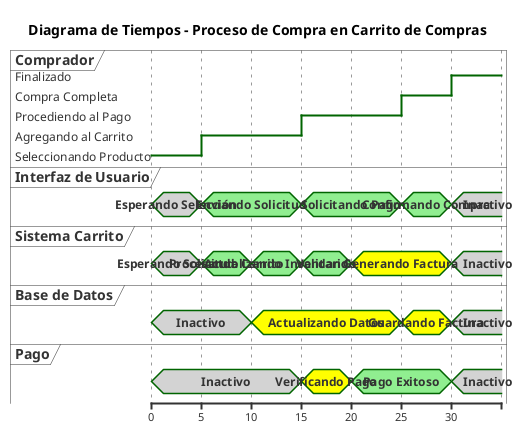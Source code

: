 @startuml
title Diagrama de Tiempos - Proceso de Compra en Carrito de Compras

robust "Comprador" as C
concise "Interfaz de Usuario" as UI
concise "Sistema Carrito" as SC
concise "Base de Datos" as DB
concise "Pago" as P

@0
C is "Seleccionando Producto" #LightBlue
UI is "Esperando Selección" #LightGray
SC is "Esperando Solicitud" #LightGray
DB is "Inactivo" #LightGray
P is "Inactivo" #LightGray

@5
C is "Agregando al Carrito" #LightBlue
UI is "Enviando Solicitud" #LightGreen
SC is "Procesando Carrito" #LightGreen

@10
SC is "Actualizando Inventario" #LightGreen
DB is "Actualizando Datos" #Yellow

@15
C is "Procediendo al Pago" #LightBlue
UI is "Solicitando Pago" #LightGreen
SC is "Validando" #LightGreen
P is "Verificando Pago" #Yellow

@20
P is "Pago Exitoso" #LightGreen
SC is "Generando Factura" #Yellow

@25
UI is "Confirmando Compra" #LightGreen
C is "Compra Completa" #LightBlue
DB is "Guardando Factura" #Yellow

@30
C is "Finalizado" #LightGray
UI is "Inactivo" #LightGray
SC is "Inactivo" #LightGray
DB is "Inactivo" #LightGray
P is "Inactivo" #LightGray

@enduml
